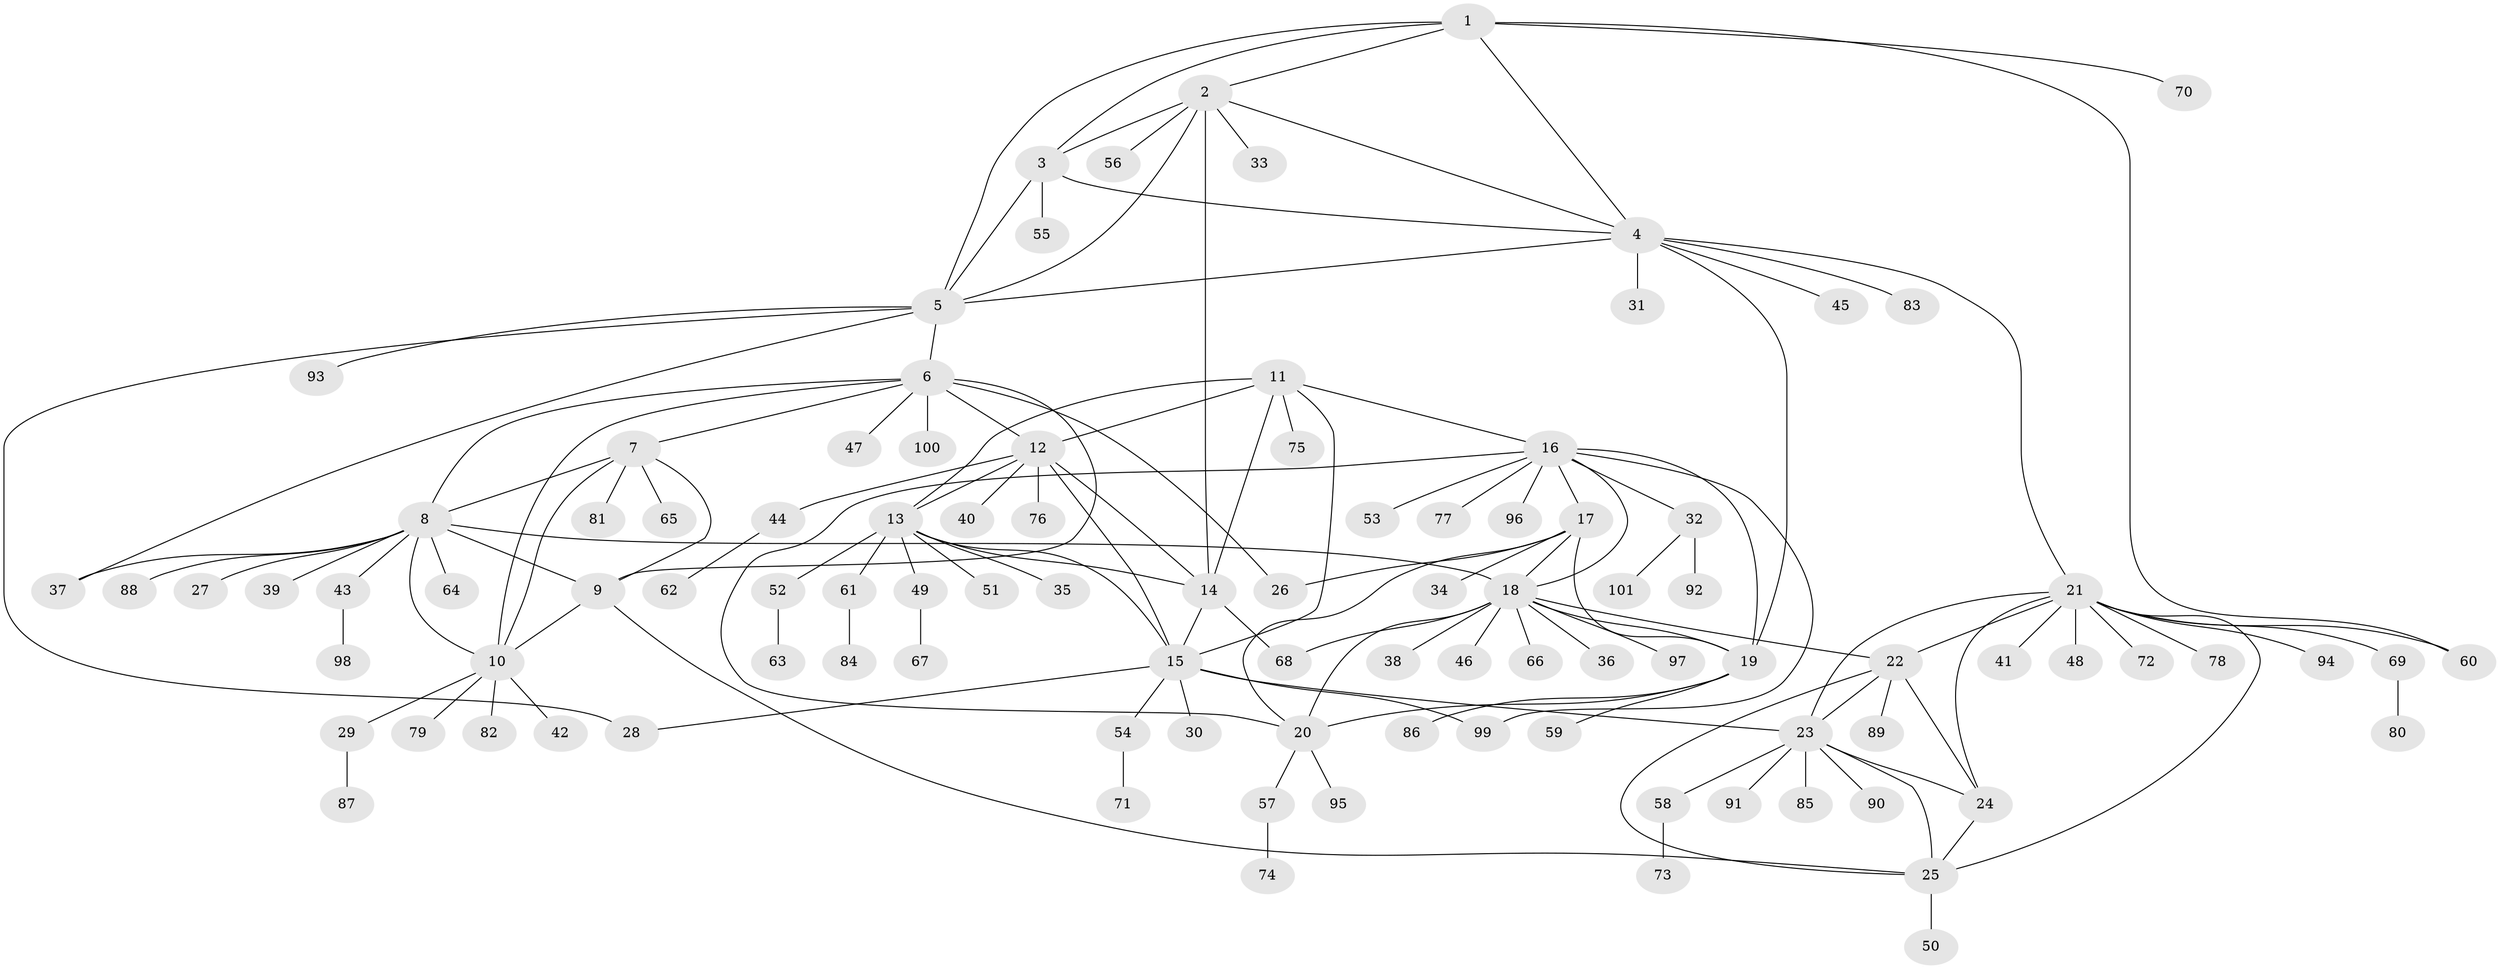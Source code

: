 // coarse degree distribution, {9: 0.038461538461538464, 5: 0.05128205128205128, 4: 0.038461538461538464, 7: 0.02564102564102564, 8: 0.05128205128205128, 6: 0.01282051282051282, 11: 0.02564102564102564, 10: 0.01282051282051282, 2: 0.08974358974358974, 1: 0.6538461538461539}
// Generated by graph-tools (version 1.1) at 2025/24/03/03/25 07:24:09]
// undirected, 101 vertices, 142 edges
graph export_dot {
graph [start="1"]
  node [color=gray90,style=filled];
  1;
  2;
  3;
  4;
  5;
  6;
  7;
  8;
  9;
  10;
  11;
  12;
  13;
  14;
  15;
  16;
  17;
  18;
  19;
  20;
  21;
  22;
  23;
  24;
  25;
  26;
  27;
  28;
  29;
  30;
  31;
  32;
  33;
  34;
  35;
  36;
  37;
  38;
  39;
  40;
  41;
  42;
  43;
  44;
  45;
  46;
  47;
  48;
  49;
  50;
  51;
  52;
  53;
  54;
  55;
  56;
  57;
  58;
  59;
  60;
  61;
  62;
  63;
  64;
  65;
  66;
  67;
  68;
  69;
  70;
  71;
  72;
  73;
  74;
  75;
  76;
  77;
  78;
  79;
  80;
  81;
  82;
  83;
  84;
  85;
  86;
  87;
  88;
  89;
  90;
  91;
  92;
  93;
  94;
  95;
  96;
  97;
  98;
  99;
  100;
  101;
  1 -- 2;
  1 -- 3;
  1 -- 4;
  1 -- 5;
  1 -- 60;
  1 -- 70;
  2 -- 3;
  2 -- 4;
  2 -- 5;
  2 -- 14;
  2 -- 33;
  2 -- 56;
  3 -- 4;
  3 -- 5;
  3 -- 55;
  4 -- 5;
  4 -- 19;
  4 -- 21;
  4 -- 31;
  4 -- 45;
  4 -- 83;
  5 -- 6;
  5 -- 28;
  5 -- 37;
  5 -- 93;
  6 -- 7;
  6 -- 8;
  6 -- 9;
  6 -- 10;
  6 -- 12;
  6 -- 26;
  6 -- 47;
  6 -- 100;
  7 -- 8;
  7 -- 9;
  7 -- 10;
  7 -- 65;
  7 -- 81;
  8 -- 9;
  8 -- 10;
  8 -- 18;
  8 -- 27;
  8 -- 37;
  8 -- 39;
  8 -- 43;
  8 -- 64;
  8 -- 88;
  9 -- 10;
  9 -- 25;
  10 -- 29;
  10 -- 42;
  10 -- 79;
  10 -- 82;
  11 -- 12;
  11 -- 13;
  11 -- 14;
  11 -- 15;
  11 -- 16;
  11 -- 75;
  12 -- 13;
  12 -- 14;
  12 -- 15;
  12 -- 40;
  12 -- 44;
  12 -- 76;
  13 -- 14;
  13 -- 15;
  13 -- 35;
  13 -- 49;
  13 -- 51;
  13 -- 52;
  13 -- 61;
  14 -- 15;
  14 -- 68;
  15 -- 23;
  15 -- 28;
  15 -- 30;
  15 -- 54;
  15 -- 99;
  16 -- 17;
  16 -- 18;
  16 -- 19;
  16 -- 20;
  16 -- 32;
  16 -- 53;
  16 -- 77;
  16 -- 96;
  16 -- 99;
  17 -- 18;
  17 -- 19;
  17 -- 20;
  17 -- 26;
  17 -- 34;
  18 -- 19;
  18 -- 20;
  18 -- 22;
  18 -- 36;
  18 -- 38;
  18 -- 46;
  18 -- 66;
  18 -- 68;
  18 -- 97;
  19 -- 20;
  19 -- 59;
  19 -- 86;
  20 -- 57;
  20 -- 95;
  21 -- 22;
  21 -- 23;
  21 -- 24;
  21 -- 25;
  21 -- 41;
  21 -- 48;
  21 -- 60;
  21 -- 69;
  21 -- 72;
  21 -- 78;
  21 -- 94;
  22 -- 23;
  22 -- 24;
  22 -- 25;
  22 -- 89;
  23 -- 24;
  23 -- 25;
  23 -- 58;
  23 -- 85;
  23 -- 90;
  23 -- 91;
  24 -- 25;
  25 -- 50;
  29 -- 87;
  32 -- 92;
  32 -- 101;
  43 -- 98;
  44 -- 62;
  49 -- 67;
  52 -- 63;
  54 -- 71;
  57 -- 74;
  58 -- 73;
  61 -- 84;
  69 -- 80;
}

